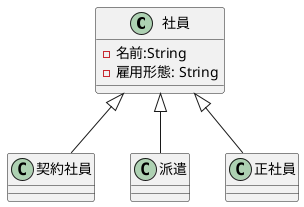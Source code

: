 @startuml 演習3-1
class 社員 {
- 名前:String
- 雇用形態: String
}
class 契約社員{

}
class 派遣{

}
class 正社員{

}
社員 <|-down- 派遣
社員 <|-down- 契約社員
社員 <|-down- 正社員
@enduml